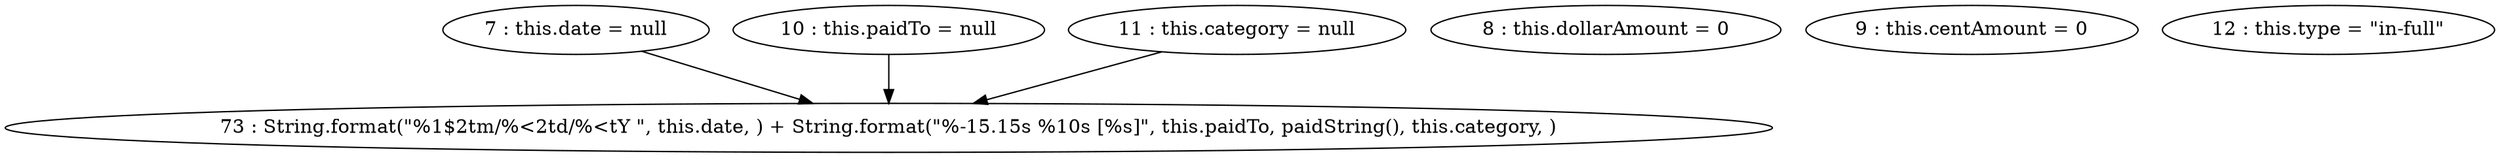 digraph G {
"7 : this.date = null"
"7 : this.date = null" -> "73 : String.format(\"%1$2tm/%<2td/%<tY \", this.date, ) + String.format(\"%-15.15s %10s [%s]\", this.paidTo, paidString(), this.category, )"
"8 : this.dollarAmount = 0"
"9 : this.centAmount = 0"
"10 : this.paidTo = null"
"10 : this.paidTo = null" -> "73 : String.format(\"%1$2tm/%<2td/%<tY \", this.date, ) + String.format(\"%-15.15s %10s [%s]\", this.paidTo, paidString(), this.category, )"
"11 : this.category = null"
"11 : this.category = null" -> "73 : String.format(\"%1$2tm/%<2td/%<tY \", this.date, ) + String.format(\"%-15.15s %10s [%s]\", this.paidTo, paidString(), this.category, )"
"12 : this.type = \"in-full\""
"73 : String.format(\"%1$2tm/%<2td/%<tY \", this.date, ) + String.format(\"%-15.15s %10s [%s]\", this.paidTo, paidString(), this.category, )"
}